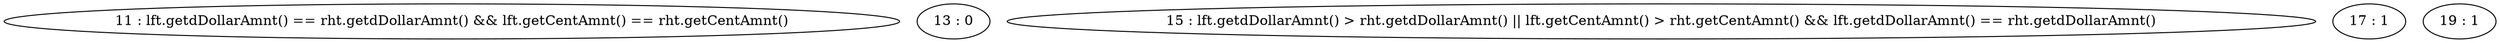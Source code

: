 digraph G {
"11 : lft.getdDollarAmnt() == rht.getdDollarAmnt() && lft.getCentAmnt() == rht.getCentAmnt()"
"13 : 0"
"15 : lft.getdDollarAmnt() > rht.getdDollarAmnt() || lft.getCentAmnt() > rht.getCentAmnt() && lft.getdDollarAmnt() == rht.getdDollarAmnt()"
"17 : 1"
"19 : 1"
}